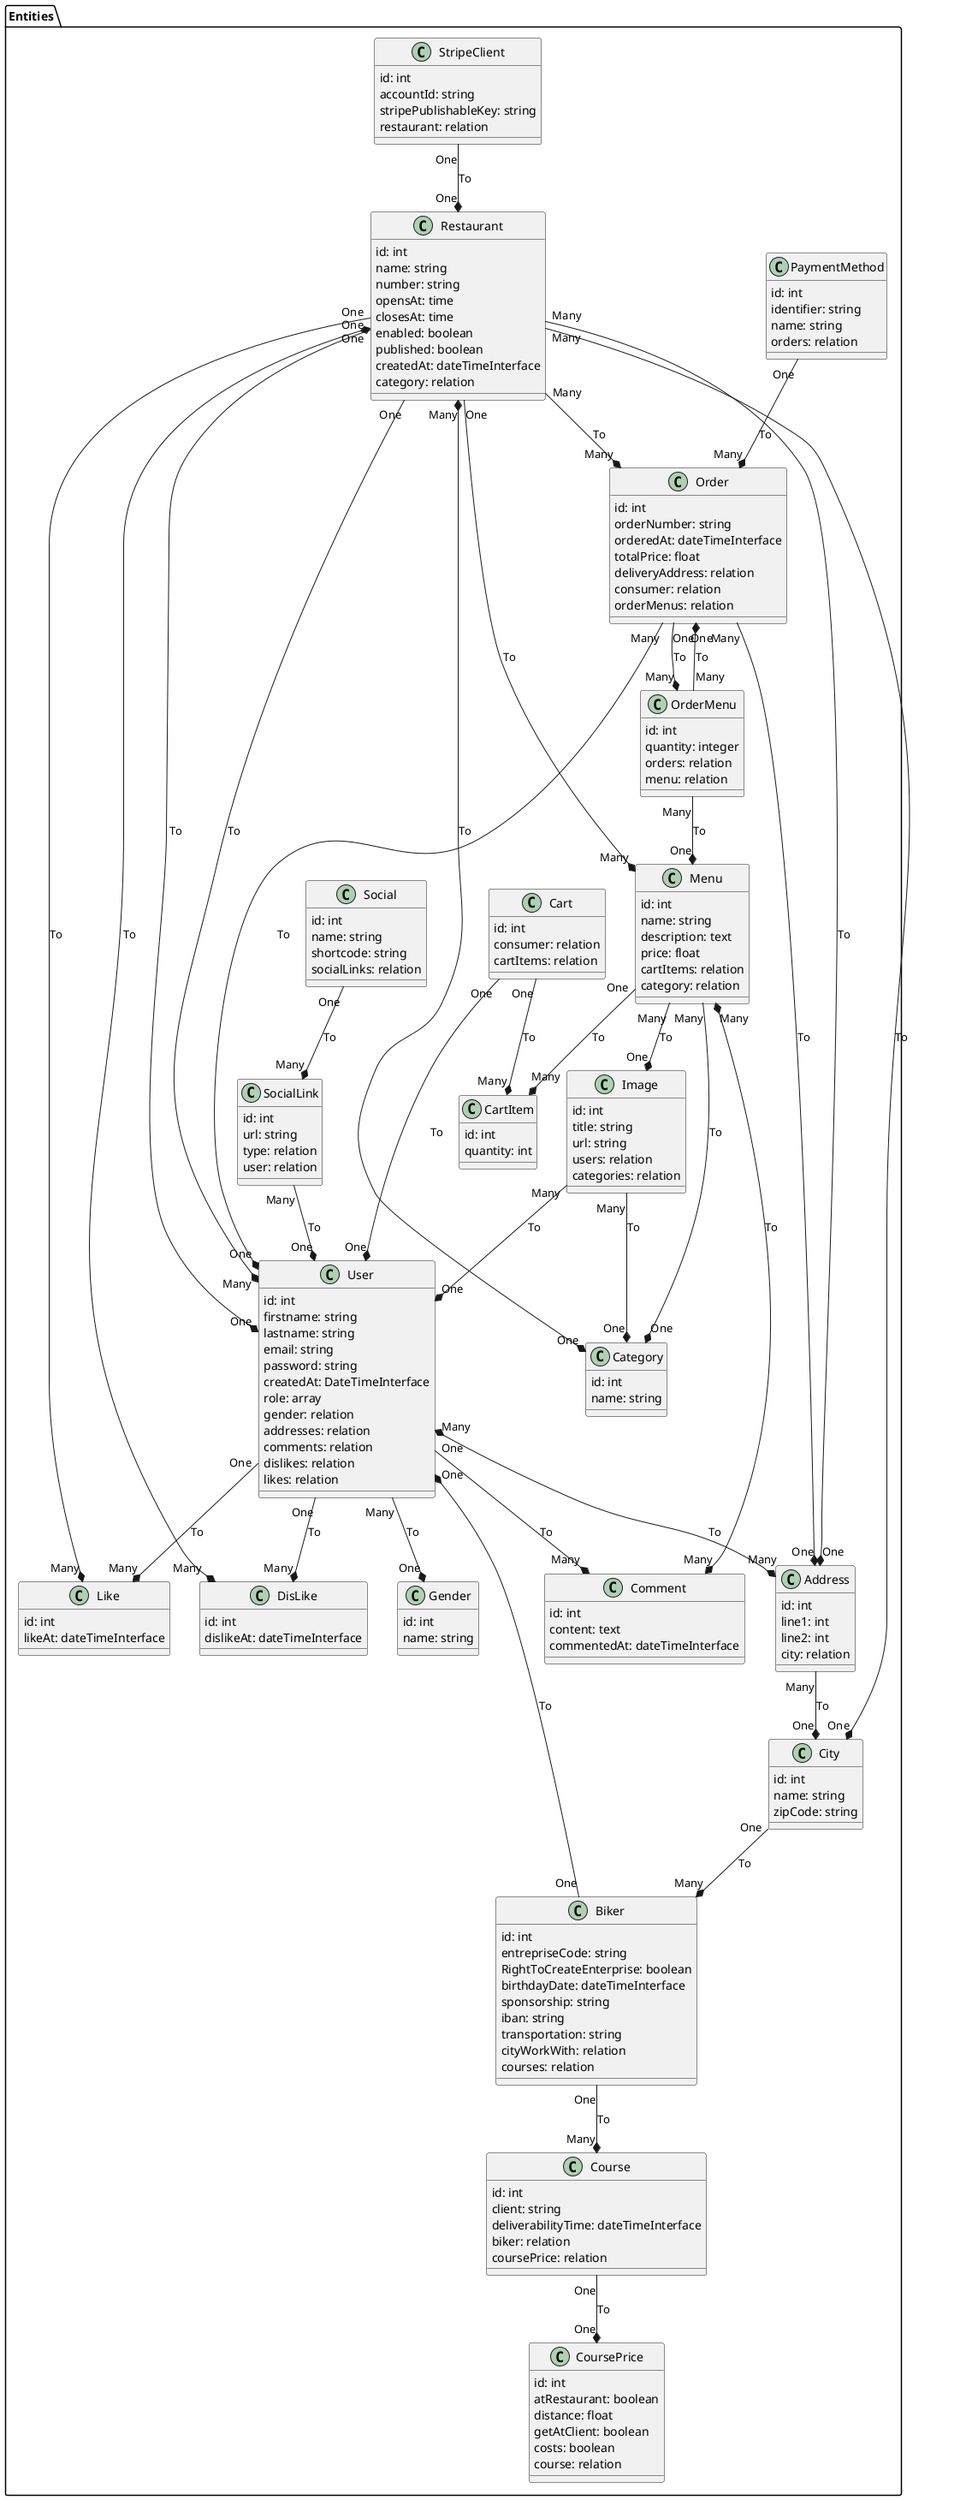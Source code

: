 @startuml
'Alice -> Bob: Authentication Request
'Bob --> Alice: Authentication Response
'
'Alice -> Bob: Another authentication Request
'Alice <-- Bob: another authentication Response

package "Entities" #FFF {
    class User {
        {field} id: int
        {field} firstname: string
        {field} lastname: string
        {field} email: string
        {field} password: string
        {field} createdAt: DateTimeInterface
        {field} role: array
        {field} gender: relation
        {field} addresses: relation
        {field} comments: relation
        {field} dislikes: relation
        {field} likes: relation
    }
    class Address {
        {field} id: int
        {field} line1: int
        {field} line2: int
        {field} city: relation
    }
    class Cart {
        {field} id: int
        {field} consumer: relation
        {field} cartItems: relation
    }
    class CartItem {
        {field} id: int
        {field} quantity: int
    }
    class Category {
        {field} id: int
        {field} name: string
    }
    class City {
        {field} id: int
        {field} name: string
        {field} zipCode: string
    }
    class Comment {
        {field} id: int
        {field} content: text
        {field} commentedAt: dateTimeInterface
    }
    class DisLike {
        {field} id: int
        {field} dislikeAt: dateTimeInterface
    }
    class Gender {
        {field} id: int
        {field} name: string
    }
    class Image {
        {field} id: int
        {field} title: string
        {field} url: string
        {field} users: relation
        {field} categories: relation
    }
    class Like {
        {field} id: int
        {field} likeAt: dateTimeInterface
    }
    class Menu {
        {field} id: int
        {field} name: string
        {field} description: text
        {field} price: float
        {field} cartItems: relation
        {field} category: relation
    }
    class Order {
        {field} id: int
        {field} orderNumber: string
        {field} orderedAt: dateTimeInterface
        {field} totalPrice: float
        {field} deliveryAddress: relation
        {field} consumer: relation
        {field} orderMenus: relation
    }
    class OrderMenu {
        {field} id: int
        {field} quantity: integer
        {field} orders: relation
        {field} menu: relation
    }
    class PaymentMethod {
        {field} id: int
        {field} identifier: string
        {field} name: string
        {field} orders: relation
    }
    class Restaurant {
        {field} id: int
        {field} name: string
        {field} number: string
        {field} opensAt: time
        {field} closesAt: time
        {field} enabled: boolean
        {field} published: boolean
        {field} createdAt: dateTimeInterface
        {field} category: relation
    }

    class StripeClient {
        {field} id: int
        {field} accountId: string
        {field} stripePublishableKey: string
        {field} restaurant: relation
    }

    class Social {
        {field} id: int
        {field} name: string
        {field} shortcode: string
        {field} socialLinks: relation
    }

    class SocialLink {
        {field} id: int
        {field} url: string
        {field} type: relation
        {field} user: relation
    }

    class Biker {
        {field} id: int
        {field} entrepriseCode: string
        {field} RightToCreateEnterprise: boolean
        {field} birthdayDate: dateTimeInterface
        {field} sponsorship: string
        {field} iban: string
        {field} transportation: string
        {field} cityWorkWith: relation
        {field} courses: relation
    }

    class Course {
        {field} id: int
        {field} client: string
        {field} deliverabilityTime: dateTimeInterface
        {field} biker: relation
        {field} coursePrice: relation
    }

    class CoursePrice {
        {field} id: int
        {field} atRestaurant: boolean
        {field} distance: float
        {field} getAtClient: boolean
        {field} costs: boolean
        {field} course: relation
    }

    User "Many" --* "One" Gender : To
    User "Many" *--* "Many" Address : To
    User "One" --* "Many" Comment : To
    User "One" --* "Many" DisLike : To
    User "One" --* "Many" Like : To

    Address "Many" --* "One" City : To

    Cart "One" --* "One" User : To
    Cart "One" --* "Many" CartItem : To

    Image "Many" --* "One" User : To
    Image "Many" --* "One" Category : To

    Menu "One" --* "Many" CartItem : To
    Menu "Many" --* "One" Category : To
    Menu "Many" *--* "Many" Comment : To
    Menu "Many" --* "One" Image : To

    OrderMenu "Many" --* "One" Order : To
    OrderMenu "Many" --* "One" Menu : To

    Order "Many" --* "One" Address : To
    Order "Many" --* "One" User : To
    Order "One" --* "Many" OrderMenu : To

    PaymentMethod "One" --* "Many" Order : To

    Restaurant "Many" *--* "One" Category : To
    Restaurant "One" --* "One" User : To
    Restaurant "One" --* "Many" User : To
    Restaurant "One" *--* "Many" DisLike : To
    Restaurant "One" --* "Many" Like : To
    Restaurant "Many" --* "Many" Order : To
    Restaurant "Many" --* "One" City : To
    Restaurant "One" --* "Many" Menu : To
    Restaurant "Many" --* "One" Address : To

    StripeClient "One" --* "One" Restaurant : To

    Social "One" --* "Many" SocialLink : To
    SocialLink "Many" --* "One" User : To

    Biker "One" --* "Many" Course : To
    Biker "One" --* "One" User : To
    City "One" --* "Many" Biker : To
    Course "One" --* "One" CoursePrice : To
}
@enduml
